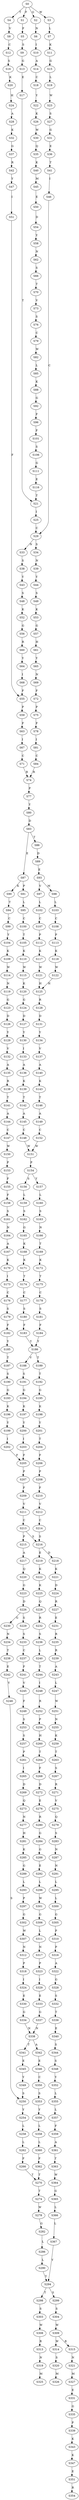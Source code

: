 strict digraph  {
	S0 -> S1 [ label = F ];
	S0 -> S2 [ label = G ];
	S0 -> S3 [ label = W ];
	S0 -> S4 [ label = T ];
	S1 -> S5 [ label = F ];
	S2 -> S6 [ label = N ];
	S3 -> S7 [ label = L ];
	S4 -> S8 [ label = V ];
	S5 -> S9 [ label = S ];
	S6 -> S10 [ label = I ];
	S7 -> S11 [ label = K ];
	S8 -> S12 [ label = C ];
	S9 -> S13 [ label = G ];
	S10 -> S14 [ label = A ];
	S11 -> S15 [ label = G ];
	S12 -> S16 [ label = S ];
	S13 -> S17 [ label = E ];
	S14 -> S18 [ label = C ];
	S15 -> S19 [ label = L ];
	S16 -> S20 [ label = K ];
	S17 -> S21 [ label = T ];
	S18 -> S22 [ label = Y ];
	S19 -> S23 [ label = W ];
	S20 -> S24 [ label = H ];
	S21 -> S25 [ label = I ];
	S22 -> S26 [ label = K ];
	S23 -> S27 [ label = S ];
	S24 -> S28 [ label = A ];
	S25 -> S29 [ label = C ];
	S26 -> S30 [ label = W ];
	S27 -> S31 [ label = G ];
	S28 -> S32 [ label = K ];
	S29 -> S33 [ label = N ];
	S29 -> S34 [ label = S ];
	S30 -> S35 [ label = Q ];
	S31 -> S36 [ label = E ];
	S32 -> S37 [ label = G ];
	S33 -> S38 [ label = S ];
	S34 -> S39 [ label = N ];
	S35 -> S40 [ label = K ];
	S36 -> S41 [ label = T ];
	S37 -> S42 [ label = R ];
	S38 -> S43 [ label = Y ];
	S39 -> S44 [ label = Y ];
	S40 -> S45 [ label = M ];
	S41 -> S46 [ label = I ];
	S42 -> S47 [ label = Y ];
	S43 -> S48 [ label = S ];
	S44 -> S49 [ label = S ];
	S45 -> S50 [ label = E ];
	S46 -> S29 [ label = C ];
	S47 -> S51 [ label = I ];
	S48 -> S52 [ label = K ];
	S49 -> S53 [ label = K ];
	S50 -> S54 [ label = D ];
	S51 -> S55 [ label = F ];
	S52 -> S56 [ label = G ];
	S53 -> S57 [ label = G ];
	S54 -> S58 [ label = Y ];
	S55 -> S59 [ label = P ];
	S56 -> S60 [ label = R ];
	S57 -> S61 [ label = H ];
	S58 -> S62 [ label = N ];
	S59 -> S63 [ label = F ];
	S60 -> S64 [ label = Y ];
	S61 -> S65 [ label = Y ];
	S62 -> S66 [ label = S ];
	S63 -> S67 [ label = I ];
	S64 -> S68 [ label = I ];
	S65 -> S69 [ label = N ];
	S66 -> S70 [ label = T ];
	S67 -> S71 [ label = C ];
	S68 -> S55 [ label = F ];
	S69 -> S72 [ label = F ];
	S70 -> S73 [ label = V ];
	S71 -> S74 [ label = R ];
	S72 -> S75 [ label = P ];
	S73 -> S76 [ label = S ];
	S74 -> S77 [ label = P ];
	S75 -> S78 [ label = F ];
	S76 -> S79 [ label = C ];
	S77 -> S80 [ label = Y ];
	S78 -> S81 [ label = I ];
	S79 -> S82 [ label = W ];
	S80 -> S83 [ label = D ];
	S81 -> S84 [ label = C ];
	S82 -> S85 [ label = L ];
	S83 -> S86 [ label = T ];
	S83 -> S87 [ label = E ];
	S84 -> S74 [ label = R ];
	S85 -> S88 [ label = K ];
	S86 -> S89 [ label = D ];
	S87 -> S90 [ label = K ];
	S87 -> S91 [ label = P ];
	S88 -> S92 [ label = G ];
	S89 -> S93 [ label = E ];
	S90 -> S94 [ label = T ];
	S91 -> S95 [ label = L ];
	S92 -> S96 [ label = F ];
	S93 -> S97 [ label = V ];
	S93 -> S98 [ label = M ];
	S94 -> S99 [ label = C ];
	S95 -> S100 [ label = C ];
	S96 -> S101 [ label = F ];
	S97 -> S102 [ label = L ];
	S98 -> S103 [ label = L ];
	S99 -> S104 [ label = Y ];
	S100 -> S105 [ label = T ];
	S101 -> S106 [ label = S ];
	S102 -> S107 [ label = C ];
	S103 -> S108 [ label = C ];
	S104 -> S109 [ label = K ];
	S105 -> S110 [ label = K ];
	S106 -> S111 [ label = G ];
	S107 -> S112 [ label = P ];
	S108 -> S113 [ label = P ];
	S109 -> S114 [ label = W ];
	S110 -> S115 [ label = W ];
	S111 -> S116 [ label = E ];
	S112 -> S117 [ label = K ];
	S113 -> S118 [ label = K ];
	S114 -> S119 [ label = N ];
	S115 -> S120 [ label = K ];
	S116 -> S21 [ label = T ];
	S117 -> S121 [ label = W ];
	S118 -> S122 [ label = W ];
	S119 -> S123 [ label = G ];
	S120 -> S124 [ label = G ];
	S121 -> S125 [ label = H ];
	S122 -> S125 [ label = H ];
	S123 -> S126 [ label = D ];
	S124 -> S127 [ label = D ];
	S125 -> S128 [ label = R ];
	S126 -> S129 [ label = Y ];
	S127 -> S130 [ label = Y ];
	S128 -> S131 [ label = D ];
	S129 -> S132 [ label = V ];
	S130 -> S133 [ label = I ];
	S131 -> S134 [ label = Y ];
	S132 -> S135 [ label = A ];
	S133 -> S136 [ label = A ];
	S134 -> S137 [ label = V ];
	S135 -> S138 [ label = R ];
	S136 -> S139 [ label = K ];
	S137 -> S140 [ label = A ];
	S138 -> S141 [ label = T ];
	S139 -> S142 [ label = T ];
	S140 -> S143 [ label = K ];
	S141 -> S144 [ label = A ];
	S142 -> S145 [ label = A ];
	S143 -> S146 [ label = T ];
	S144 -> S147 [ label = C ];
	S145 -> S148 [ label = C ];
	S146 -> S149 [ label = A ];
	S147 -> S150 [ label = W ];
	S148 -> S151 [ label = W ];
	S149 -> S152 [ label = C ];
	S150 -> S153 [ label = P ];
	S151 -> S154 [ label = P ];
	S152 -> S151 [ label = W ];
	S153 -> S155 [ label = F ];
	S154 -> S156 [ label = S ];
	S154 -> S157 [ label = Y ];
	S155 -> S158 [ label = F ];
	S156 -> S159 [ label = L ];
	S157 -> S160 [ label = L ];
	S158 -> S161 [ label = S ];
	S159 -> S162 [ label = S ];
	S160 -> S163 [ label = S ];
	S161 -> S164 [ label = N ];
	S162 -> S165 [ label = G ];
	S163 -> S166 [ label = N ];
	S164 -> S167 [ label = A ];
	S165 -> S168 [ label = K ];
	S166 -> S169 [ label = T ];
	S167 -> S170 [ label = K ];
	S168 -> S171 [ label = K ];
	S169 -> S172 [ label = K ];
	S170 -> S173 [ label = I ];
	S171 -> S174 [ label = T ];
	S172 -> S175 [ label = T ];
	S173 -> S176 [ label = C ];
	S174 -> S177 [ label = C ];
	S175 -> S178 [ label = C ];
	S176 -> S179 [ label = S ];
	S177 -> S180 [ label = S ];
	S178 -> S181 [ label = S ];
	S179 -> S182 [ label = F ];
	S180 -> S183 [ label = F ];
	S181 -> S184 [ label = F ];
	S182 -> S185 [ label = Y ];
	S183 -> S186 [ label = Y ];
	S184 -> S186 [ label = Y ];
	S185 -> S187 [ label = T ];
	S186 -> S188 [ label = V ];
	S186 -> S189 [ label = T ];
	S187 -> S190 [ label = S ];
	S188 -> S191 [ label = S ];
	S189 -> S192 [ label = T ];
	S190 -> S193 [ label = G ];
	S191 -> S194 [ label = G ];
	S192 -> S195 [ label = G ];
	S193 -> S196 [ label = K ];
	S194 -> S197 [ label = K ];
	S195 -> S198 [ label = K ];
	S196 -> S199 [ label = Y ];
	S197 -> S200 [ label = Y ];
	S198 -> S201 [ label = Y ];
	S199 -> S202 [ label = I ];
	S200 -> S203 [ label = I ];
	S201 -> S204 [ label = T ];
	S202 -> S205 [ label = F ];
	S203 -> S205 [ label = F ];
	S204 -> S206 [ label = F ];
	S205 -> S207 [ label = P ];
	S206 -> S208 [ label = P ];
	S207 -> S209 [ label = F ];
	S208 -> S210 [ label = F ];
	S209 -> S211 [ label = V ];
	S210 -> S212 [ label = V ];
	S211 -> S213 [ label = C ];
	S212 -> S214 [ label = C ];
	S213 -> S215 [ label = P ];
	S213 -> S216 [ label = S ];
	S214 -> S216 [ label = S ];
	S215 -> S217 [ label = A ];
	S216 -> S218 [ label = D ];
	S216 -> S219 [ label = E ];
	S217 -> S220 [ label = Q ];
	S218 -> S221 [ label = K ];
	S219 -> S222 [ label = K ];
	S220 -> S223 [ label = G ];
	S221 -> S224 [ label = D ];
	S222 -> S225 [ label = K ];
	S223 -> S226 [ label = D ];
	S224 -> S227 [ label = R ];
	S225 -> S228 [ label = Q ];
	S226 -> S229 [ label = S ];
	S226 -> S230 [ label = G ];
	S227 -> S231 [ label = E ];
	S228 -> S232 [ label = R ];
	S229 -> S233 [ label = S ];
	S230 -> S234 [ label = N ];
	S231 -> S235 [ label = R ];
	S232 -> S236 [ label = S ];
	S233 -> S237 [ label = C ];
	S234 -> S238 [ label = T ];
	S235 -> S239 [ label = R ];
	S236 -> S240 [ label = L ];
	S237 -> S241 [ label = F ];
	S238 -> S242 [ label = E ];
	S239 -> S243 [ label = A ];
	S240 -> S244 [ label = T ];
	S241 -> S245 [ label = V ];
	S242 -> S246 [ label = Y ];
	S243 -> S247 [ label = L ];
	S244 -> S248 [ label = I ];
	S245 -> S249 [ label = F ];
	S246 -> S250 [ label = S ];
	S247 -> S251 [ label = W ];
	S248 -> S252 [ label = R ];
	S249 -> S253 [ label = S ];
	S250 -> S254 [ label = Y ];
	S251 -> S255 [ label = N ];
	S252 -> S256 [ label = P ];
	S253 -> S257 [ label = S ];
	S254 -> S258 [ label = L ];
	S255 -> S259 [ label = K ];
	S256 -> S260 [ label = H ];
	S257 -> S261 [ label = P ];
	S258 -> S262 [ label = L ];
	S259 -> S263 [ label = T ];
	S260 -> S264 [ label = T ];
	S261 -> S265 [ label = I ];
	S262 -> S266 [ label = F ];
	S263 -> S267 [ label = S ];
	S264 -> S268 [ label = F ];
	S265 -> S269 [ label = D ];
	S266 -> S270 [ label = T ];
	S267 -> S271 [ label = R ];
	S268 -> S272 [ label = D ];
	S269 -> S273 [ label = Q ];
	S270 -> S274 [ label = T ];
	S271 -> S275 [ label = V ];
	S272 -> S276 [ label = E ];
	S273 -> S277 [ label = N ];
	S274 -> S278 [ label = W ];
	S275 -> S279 [ label = Q ];
	S276 -> S280 [ label = R ];
	S277 -> S281 [ label = H ];
	S278 -> S282 [ label = G ];
	S279 -> S283 [ label = S ];
	S280 -> S284 [ label = G ];
	S281 -> S285 [ label = K ];
	S282 -> S286 [ label = L ];
	S283 -> S287 [ label = N ];
	S284 -> S288 [ label = G ];
	S285 -> S289 [ label = G ];
	S286 -> S290 [ label = L ];
	S287 -> S291 [ label = N ];
	S288 -> S292 [ label = E ];
	S289 -> S293 [ label = L ];
	S290 -> S294 [ label = Y ];
	S291 -> S295 [ label = L ];
	S292 -> S296 [ label = L ];
	S293 -> S297 [ label = P ];
	S294 -> S298 [ label = T ];
	S294 -> S299 [ label = S ];
	S295 -> S300 [ label = L ];
	S296 -> S301 [ label = W ];
	S297 -> S302 [ label = G ];
	S298 -> S303 [ label = S ];
	S299 -> S304 [ label = S ];
	S300 -> S305 [ label = G ];
	S301 -> S306 [ label = G ];
	S302 -> S307 [ label = W ];
	S303 -> S308 [ label = W ];
	S304 -> S309 [ label = W ];
	S305 -> S310 [ label = P ];
	S306 -> S311 [ label = L ];
	S307 -> S312 [ label = N ];
	S308 -> S313 [ label = R ];
	S309 -> S314 [ label = W ];
	S309 -> S315 [ label = R ];
	S310 -> S316 [ label = P ];
	S311 -> S317 [ label = N ];
	S312 -> S318 [ label = P ];
	S313 -> S319 [ label = N ];
	S314 -> S320 [ label = S ];
	S315 -> S321 [ label = N ];
	S316 -> S322 [ label = A ];
	S317 -> S323 [ label = P ];
	S318 -> S324 [ label = I ];
	S319 -> S325 [ label = M ];
	S320 -> S326 [ label = M ];
	S321 -> S327 [ label = M ];
	S322 -> S328 [ label = G ];
	S323 -> S329 [ label = I ];
	S324 -> S330 [ label = E ];
	S327 -> S331 [ label = E ];
	S328 -> S332 [ label = S ];
	S329 -> S333 [ label = E ];
	S330 -> S334 [ label = G ];
	S331 -> S335 [ label = G ];
	S332 -> S336 [ label = T ];
	S333 -> S337 [ label = G ];
	S334 -> S338 [ label = N ];
	S335 -> S339 [ label = P ];
	S336 -> S340 [ label = E ];
	S337 -> S338 [ label = N ];
	S338 -> S341 [ label = T ];
	S338 -> S342 [ label = A ];
	S339 -> S343 [ label = K ];
	S340 -> S344 [ label = S ];
	S341 -> S345 [ label = E ];
	S342 -> S346 [ label = E ];
	S343 -> S347 [ label = K ];
	S344 -> S348 [ label = S ];
	S345 -> S349 [ label = Y ];
	S346 -> S350 [ label = C ];
	S347 -> S351 [ label = E ];
	S348 -> S352 [ label = Y ];
	S349 -> S250 [ label = S ];
	S350 -> S353 [ label = S ];
	S351 -> S354 [ label = R ];
	S352 -> S355 [ label = L ];
	S353 -> S356 [ label = Y ];
	S355 -> S357 [ label = L ];
	S356 -> S358 [ label = L ];
	S357 -> S359 [ label = F ];
	S358 -> S360 [ label = L ];
	S359 -> S361 [ label = A ];
	S360 -> S362 [ label = F ];
	S361 -> S363 [ label = T ];
	S362 -> S270 [ label = T ];
	S363 -> S364 [ label = W ];
	S364 -> S365 [ label = G ];
	S365 -> S366 [ label = L ];
	S366 -> S367 [ label = L ];
	S367 -> S294 [ label = Y ];
}
